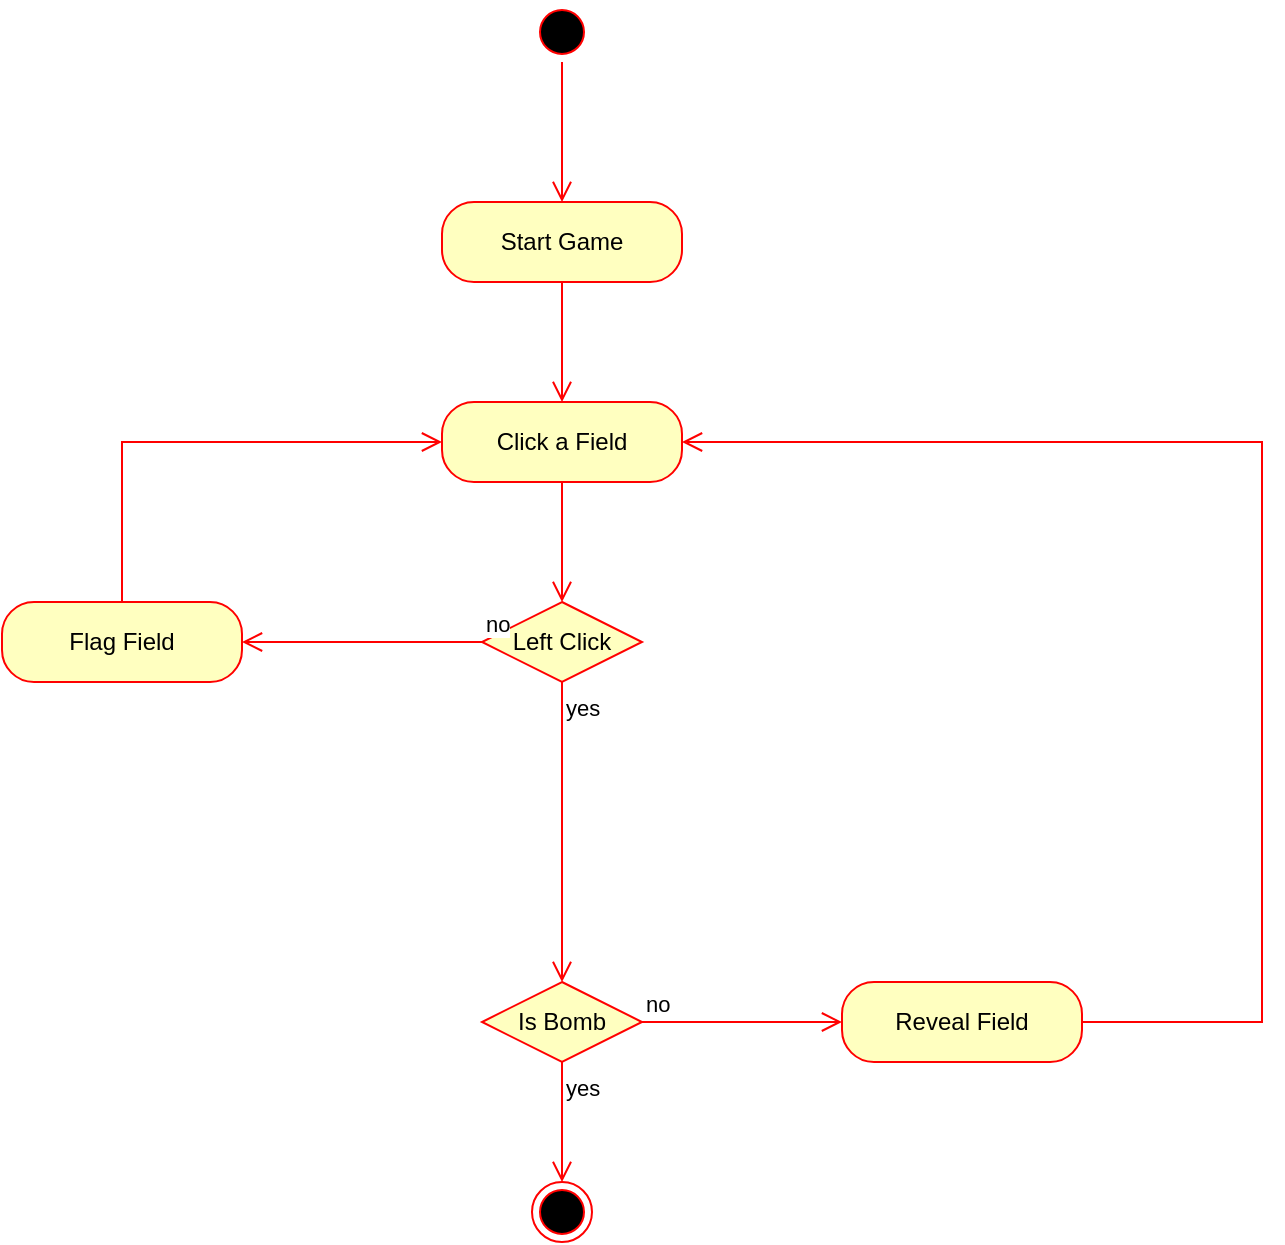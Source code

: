 <mxfile version="16.4.6" type="device"><diagram id="C5RBs43oDa-KdzZeNtuy" name="Page-1"><mxGraphModel dx="782" dy="468" grid="1" gridSize="10" guides="1" tooltips="1" connect="1" arrows="1" fold="1" page="1" pageScale="1" pageWidth="827" pageHeight="1169" math="0" shadow="0"><root><mxCell id="WIyWlLk6GJQsqaUBKTNV-0"/><mxCell id="WIyWlLk6GJQsqaUBKTNV-1" parent="WIyWlLk6GJQsqaUBKTNV-0"/><mxCell id="dXSckjl6u_aRZmIOvCZx-0" value="Start Game" style="rounded=1;whiteSpace=wrap;html=1;arcSize=40;fontColor=#000000;fillColor=#ffffc0;strokeColor=#ff0000;" parent="WIyWlLk6GJQsqaUBKTNV-1" vertex="1"><mxGeometry x="390" y="130" width="120" height="40" as="geometry"/></mxCell><mxCell id="dXSckjl6u_aRZmIOvCZx-1" value="" style="edgeStyle=orthogonalEdgeStyle;html=1;verticalAlign=bottom;endArrow=open;endSize=8;strokeColor=#ff0000;rounded=0;" parent="WIyWlLk6GJQsqaUBKTNV-1" source="dXSckjl6u_aRZmIOvCZx-0" edge="1"><mxGeometry relative="1" as="geometry"><mxPoint x="450" y="230" as="targetPoint"/></mxGeometry></mxCell><mxCell id="dXSckjl6u_aRZmIOvCZx-2" value="" style="ellipse;html=1;shape=startState;fillColor=#000000;strokeColor=#ff0000;" parent="WIyWlLk6GJQsqaUBKTNV-1" vertex="1"><mxGeometry x="435" y="30" width="30" height="30" as="geometry"/></mxCell><mxCell id="dXSckjl6u_aRZmIOvCZx-3" value="" style="edgeStyle=orthogonalEdgeStyle;html=1;verticalAlign=bottom;endArrow=open;endSize=8;strokeColor=#ff0000;rounded=0;entryX=0.5;entryY=0;entryDx=0;entryDy=0;" parent="WIyWlLk6GJQsqaUBKTNV-1" source="dXSckjl6u_aRZmIOvCZx-2" target="dXSckjl6u_aRZmIOvCZx-0" edge="1"><mxGeometry relative="1" as="geometry"><mxPoint x="450" y="120" as="targetPoint"/></mxGeometry></mxCell><mxCell id="dXSckjl6u_aRZmIOvCZx-4" value="Click a Field" style="rounded=1;whiteSpace=wrap;html=1;arcSize=40;fontColor=#000000;fillColor=#ffffc0;strokeColor=#ff0000;" parent="WIyWlLk6GJQsqaUBKTNV-1" vertex="1"><mxGeometry x="390" y="230" width="120" height="40" as="geometry"/></mxCell><mxCell id="dXSckjl6u_aRZmIOvCZx-5" value="" style="edgeStyle=orthogonalEdgeStyle;html=1;verticalAlign=bottom;endArrow=open;endSize=8;strokeColor=#ff0000;rounded=0;" parent="WIyWlLk6GJQsqaUBKTNV-1" source="dXSckjl6u_aRZmIOvCZx-4" edge="1"><mxGeometry relative="1" as="geometry"><mxPoint x="450" y="330" as="targetPoint"/></mxGeometry></mxCell><mxCell id="dXSckjl6u_aRZmIOvCZx-12" value="Is Bomb" style="rhombus;whiteSpace=wrap;html=1;fillColor=#ffffc0;strokeColor=#ff0000;" parent="WIyWlLk6GJQsqaUBKTNV-1" vertex="1"><mxGeometry x="410" y="520" width="80" height="40" as="geometry"/></mxCell><mxCell id="dXSckjl6u_aRZmIOvCZx-13" value="no" style="edgeStyle=orthogonalEdgeStyle;html=1;align=left;verticalAlign=bottom;endArrow=open;endSize=8;strokeColor=#ff0000;rounded=0;" parent="WIyWlLk6GJQsqaUBKTNV-1" source="dXSckjl6u_aRZmIOvCZx-12" edge="1"><mxGeometry x="-1" relative="1" as="geometry"><mxPoint x="590" y="540" as="targetPoint"/></mxGeometry></mxCell><mxCell id="dXSckjl6u_aRZmIOvCZx-14" value="yes" style="edgeStyle=orthogonalEdgeStyle;html=1;align=left;verticalAlign=top;endArrow=open;endSize=8;strokeColor=#ff0000;rounded=0;" parent="WIyWlLk6GJQsqaUBKTNV-1" source="dXSckjl6u_aRZmIOvCZx-12" edge="1"><mxGeometry x="-1" relative="1" as="geometry"><mxPoint x="450" y="620" as="targetPoint"/></mxGeometry></mxCell><mxCell id="dXSckjl6u_aRZmIOvCZx-15" value="" style="ellipse;html=1;shape=endState;fillColor=#000000;strokeColor=#ff0000;" parent="WIyWlLk6GJQsqaUBKTNV-1" vertex="1"><mxGeometry x="435" y="620" width="30" height="30" as="geometry"/></mxCell><mxCell id="dXSckjl6u_aRZmIOvCZx-16" value="Reveal Field" style="rounded=1;whiteSpace=wrap;html=1;arcSize=40;fontColor=#000000;fillColor=#ffffc0;strokeColor=#ff0000;" parent="WIyWlLk6GJQsqaUBKTNV-1" vertex="1"><mxGeometry x="590" y="520" width="120" height="40" as="geometry"/></mxCell><mxCell id="dXSckjl6u_aRZmIOvCZx-17" value="" style="edgeStyle=orthogonalEdgeStyle;html=1;verticalAlign=bottom;endArrow=open;endSize=8;strokeColor=#ff0000;rounded=0;" parent="WIyWlLk6GJQsqaUBKTNV-1" source="dXSckjl6u_aRZmIOvCZx-16" target="dXSckjl6u_aRZmIOvCZx-4" edge="1"><mxGeometry relative="1" as="geometry"><mxPoint x="550" y="275" as="targetPoint"/><Array as="points"><mxPoint x="800" y="540"/><mxPoint x="800" y="250"/></Array></mxGeometry></mxCell><mxCell id="-4IXzm1V052VPqBd1rYj-2" value="Left Click" style="rhombus;whiteSpace=wrap;html=1;fillColor=#ffffc0;strokeColor=#ff0000;" vertex="1" parent="WIyWlLk6GJQsqaUBKTNV-1"><mxGeometry x="410" y="330" width="80" height="40" as="geometry"/></mxCell><mxCell id="-4IXzm1V052VPqBd1rYj-3" value="no" style="edgeStyle=orthogonalEdgeStyle;html=1;align=left;verticalAlign=bottom;endArrow=open;endSize=8;strokeColor=#ff0000;rounded=0;" edge="1" source="-4IXzm1V052VPqBd1rYj-2" parent="WIyWlLk6GJQsqaUBKTNV-1"><mxGeometry x="-1" relative="1" as="geometry"><mxPoint x="290" y="350" as="targetPoint"/></mxGeometry></mxCell><mxCell id="-4IXzm1V052VPqBd1rYj-4" value="yes" style="edgeStyle=orthogonalEdgeStyle;html=1;align=left;verticalAlign=top;endArrow=open;endSize=8;strokeColor=#ff0000;rounded=0;" edge="1" source="-4IXzm1V052VPqBd1rYj-2" parent="WIyWlLk6GJQsqaUBKTNV-1" target="dXSckjl6u_aRZmIOvCZx-12"><mxGeometry x="-1" relative="1" as="geometry"><mxPoint x="450" y="430" as="targetPoint"/></mxGeometry></mxCell><mxCell id="-4IXzm1V052VPqBd1rYj-5" value="Flag Field" style="rounded=1;whiteSpace=wrap;html=1;arcSize=40;fontColor=#000000;fillColor=#ffffc0;strokeColor=#ff0000;" vertex="1" parent="WIyWlLk6GJQsqaUBKTNV-1"><mxGeometry x="170" y="330" width="120" height="40" as="geometry"/></mxCell><mxCell id="-4IXzm1V052VPqBd1rYj-6" value="" style="edgeStyle=orthogonalEdgeStyle;html=1;verticalAlign=bottom;endArrow=open;endSize=8;strokeColor=#ff0000;rounded=0;" edge="1" source="-4IXzm1V052VPqBd1rYj-5" parent="WIyWlLk6GJQsqaUBKTNV-1" target="dXSckjl6u_aRZmIOvCZx-4"><mxGeometry relative="1" as="geometry"><mxPoint x="248.667" y="220" as="targetPoint"/><Array as="points"><mxPoint x="230" y="250"/></Array></mxGeometry></mxCell></root></mxGraphModel></diagram></mxfile>